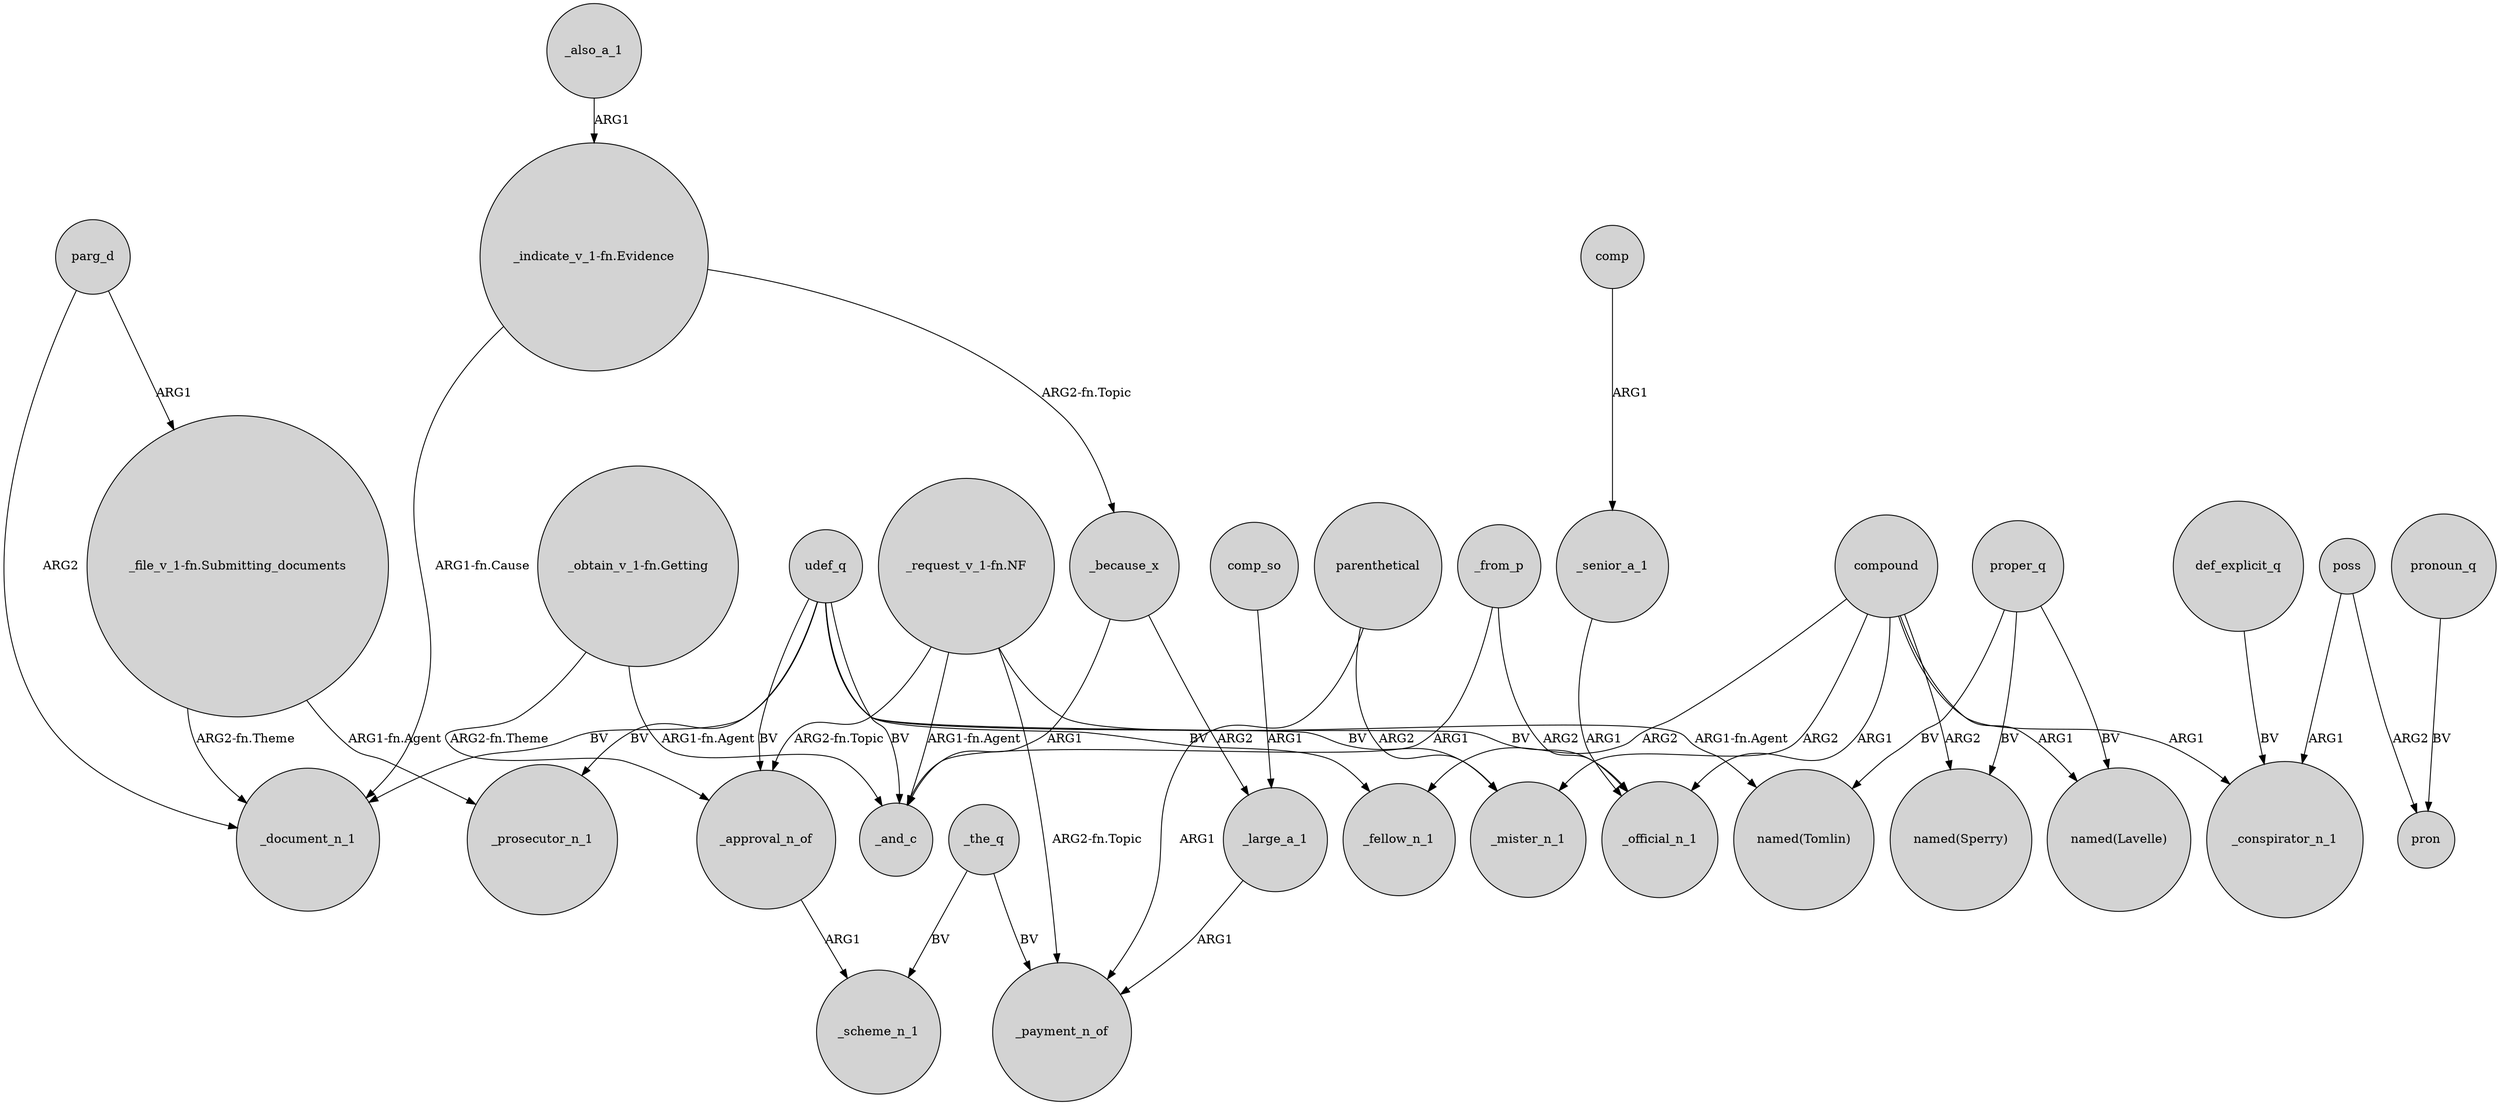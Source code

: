 digraph {
	node [shape=circle style=filled]
	_also_a_1 -> "_indicate_v_1-fn.Evidence" [label=ARG1]
	"_request_v_1-fn.NF" -> _payment_n_of [label="ARG2-fn.Topic"]
	poss -> pron [label=ARG2]
	parenthetical -> _payment_n_of [label=ARG1]
	"_request_v_1-fn.NF" -> _and_c [label="ARG1-fn.Agent"]
	comp_so -> _large_a_1 [label=ARG1]
	compound -> _fellow_n_1 [label=ARG2]
	compound -> _mister_n_1 [label=ARG2]
	_the_q -> _payment_n_of [label=BV]
	udef_q -> _mister_n_1 [label=BV]
	parg_d -> "_file_v_1-fn.Submitting_documents" [label=ARG1]
	udef_q -> _document_n_1 [label=BV]
	_from_p -> _official_n_1 [label=ARG2]
	udef_q -> _prosecutor_n_1 [label=BV]
	compound -> "named(Sperry)" [label=ARG2]
	_from_p -> _and_c [label=ARG1]
	"_request_v_1-fn.NF" -> "named(Tomlin)" [label="ARG1-fn.Agent"]
	pronoun_q -> pron [label=BV]
	"_file_v_1-fn.Submitting_documents" -> _prosecutor_n_1 [label="ARG1-fn.Agent"]
	udef_q -> _fellow_n_1 [label=BV]
	"_file_v_1-fn.Submitting_documents" -> _document_n_1 [label="ARG2-fn.Theme"]
	poss -> _conspirator_n_1 [label=ARG1]
	compound -> _conspirator_n_1 [label=ARG1]
	udef_q -> _official_n_1 [label=BV]
	"_obtain_v_1-fn.Getting" -> _approval_n_of [label="ARG2-fn.Theme"]
	_because_x -> _large_a_1 [label=ARG2]
	"_obtain_v_1-fn.Getting" -> _and_c [label="ARG1-fn.Agent"]
	"_request_v_1-fn.NF" -> _approval_n_of [label="ARG2-fn.Topic"]
	parg_d -> _document_n_1 [label=ARG2]
	_senior_a_1 -> _official_n_1 [label=ARG1]
	_because_x -> _and_c [label=ARG1]
	compound -> _official_n_1 [label=ARG1]
	_large_a_1 -> _payment_n_of [label=ARG1]
	proper_q -> "named(Tomlin)" [label=BV]
	parenthetical -> _mister_n_1 [label=ARG2]
	"_indicate_v_1-fn.Evidence" -> _document_n_1 [label="ARG1-fn.Cause"]
	"_indicate_v_1-fn.Evidence" -> _because_x [label="ARG2-fn.Topic"]
	udef_q -> _approval_n_of [label=BV]
	comp -> _senior_a_1 [label=ARG1]
	udef_q -> _and_c [label=BV]
	compound -> "named(Lavelle)" [label=ARG1]
	proper_q -> "named(Sperry)" [label=BV]
	proper_q -> "named(Lavelle)" [label=BV]
	_the_q -> _scheme_n_1 [label=BV]
	def_explicit_q -> _conspirator_n_1 [label=BV]
	_approval_n_of -> _scheme_n_1 [label=ARG1]
}
